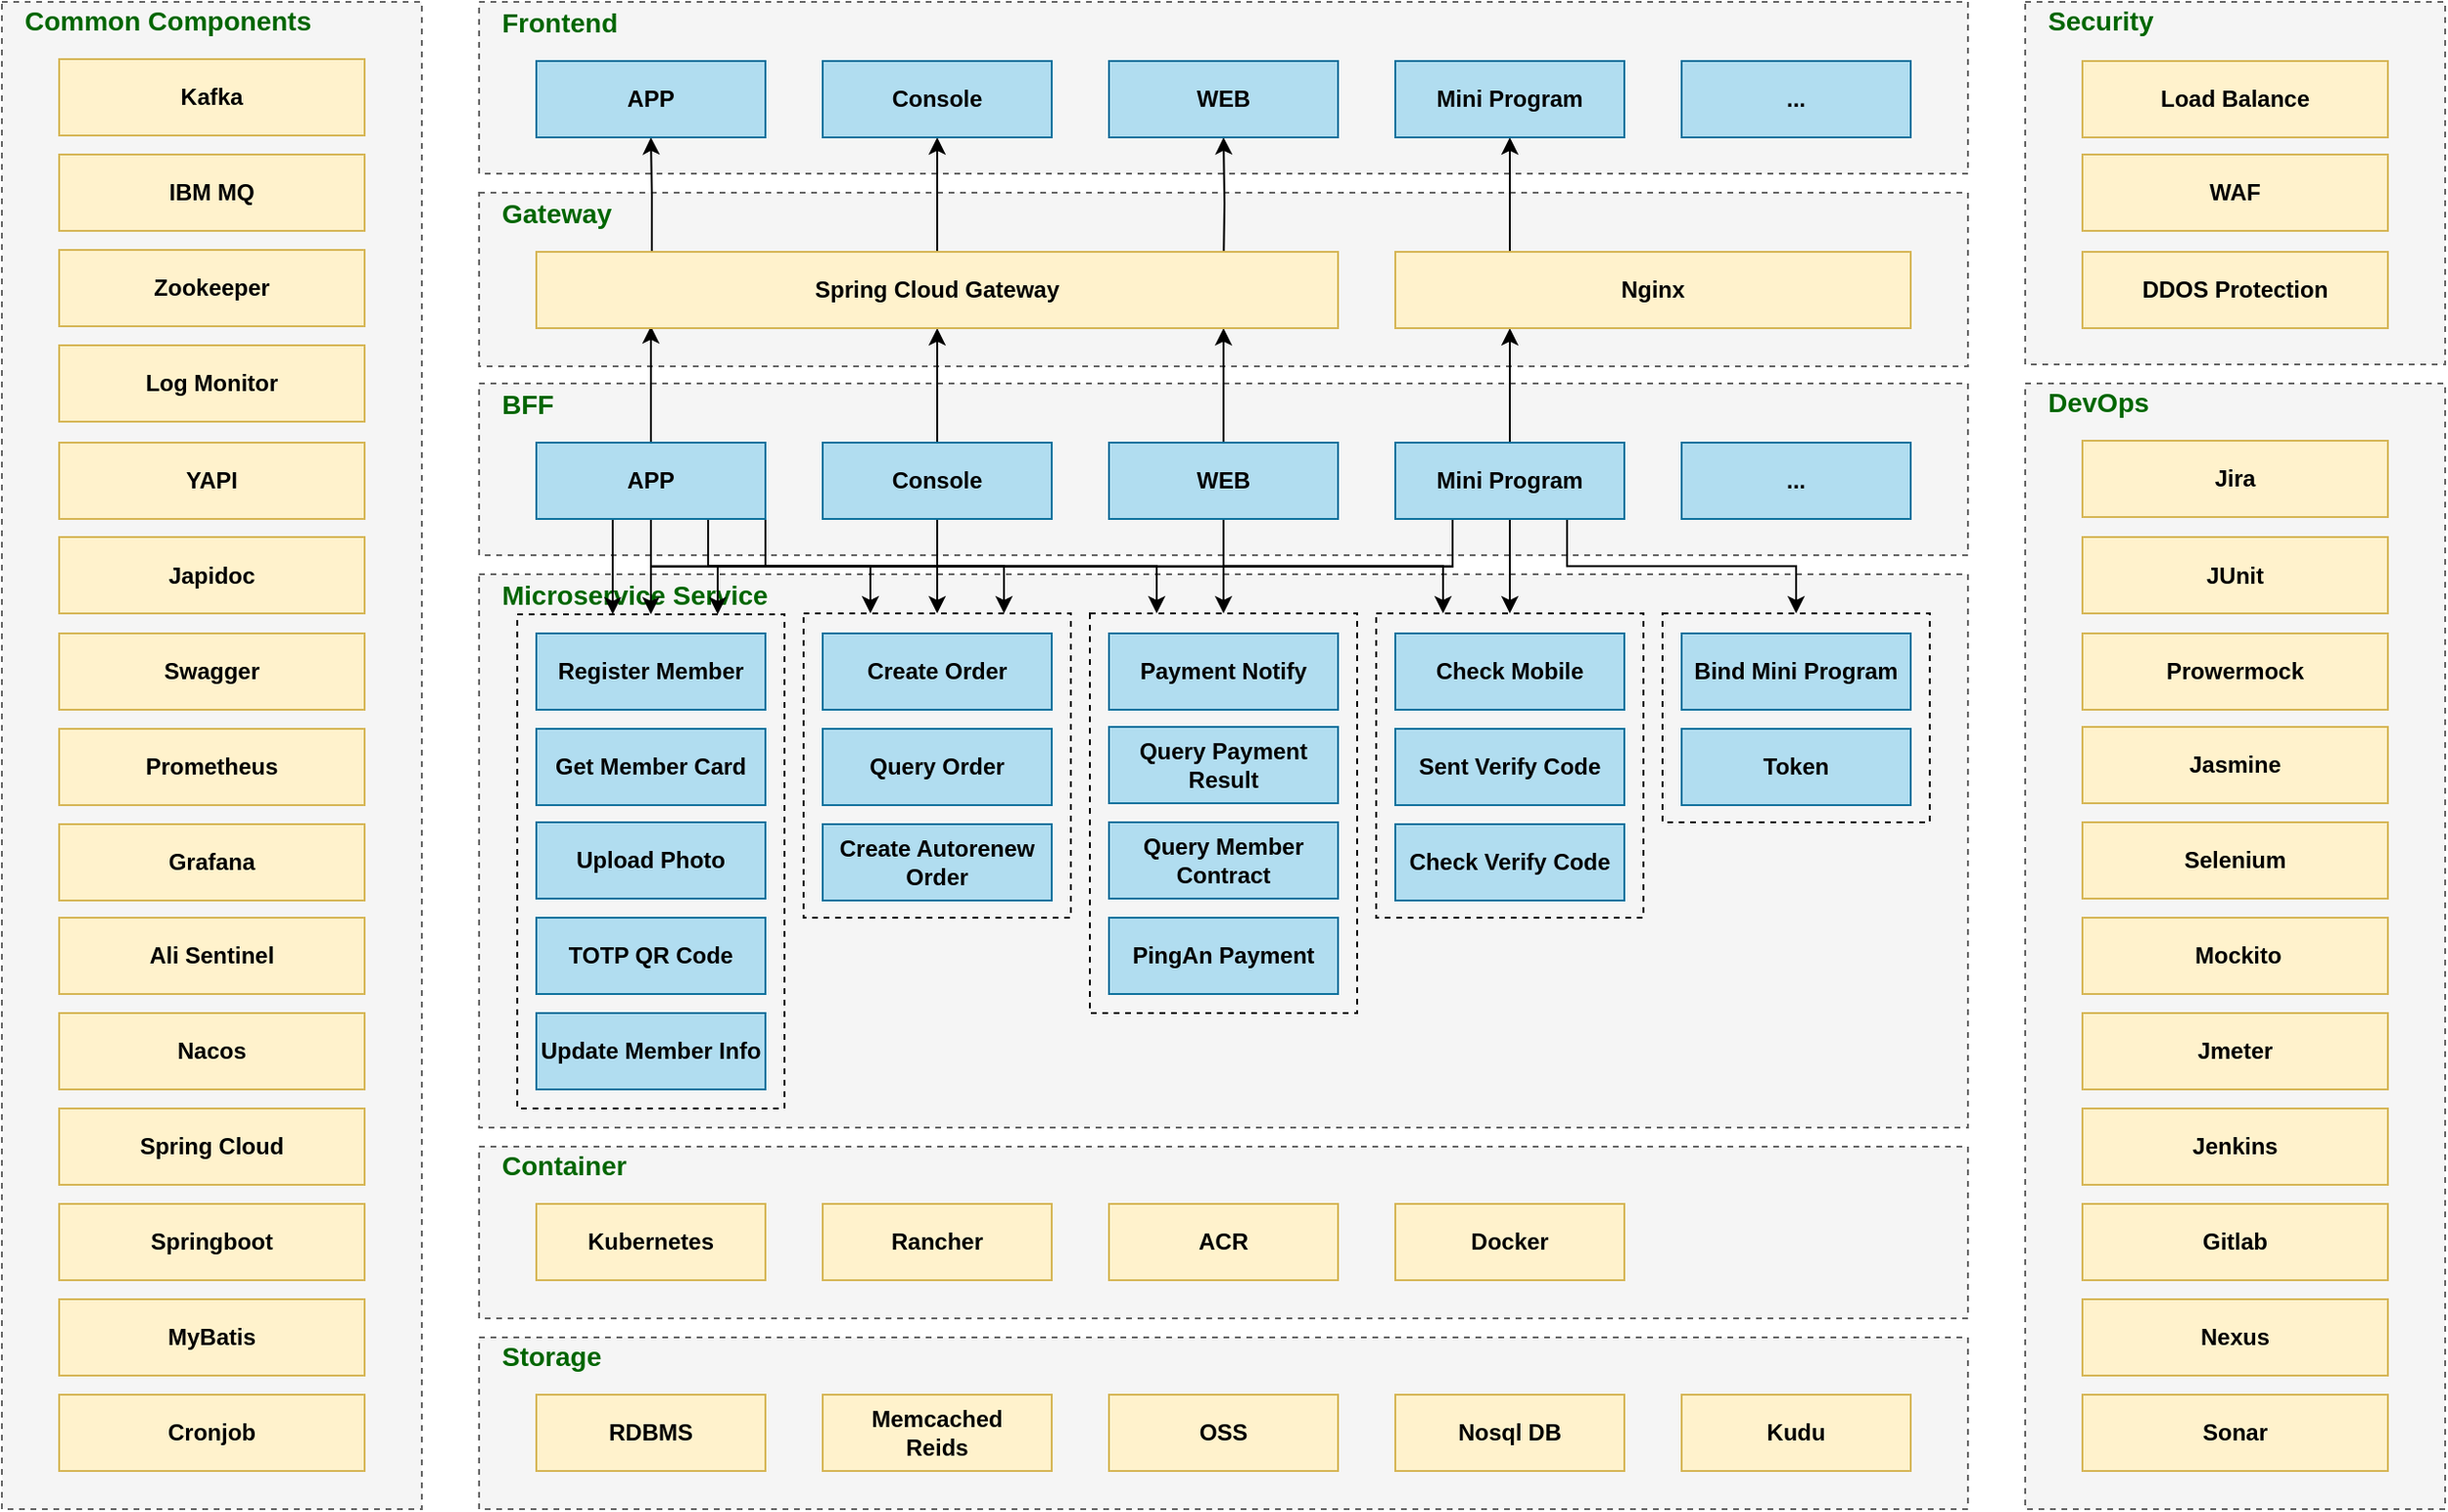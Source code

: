 <mxfile version="14.9.2" type="github">
  <diagram id="-clFvQGOc0EbCS_MQECn" name="Page-1">
    <mxGraphModel dx="1507" dy="982" grid="1" gridSize="10" guides="1" tooltips="1" connect="1" arrows="1" fold="1" page="1" pageScale="1" pageWidth="1600" pageHeight="900" math="0" shadow="0">
      <root>
        <mxCell id="0" />
        <mxCell id="1" parent="0" />
        <mxCell id="SsjOBEy4eEC3Mk91ywN4-42" value="" style="rounded=0;whiteSpace=wrap;html=1;strokeColor=#666666;fillColor=#f5f5f5;dashed=1;fontColor=#333333;" parent="1" vertex="1">
          <mxGeometry x="330" y="140" width="780" height="91" as="geometry" />
        </mxCell>
        <mxCell id="SsjOBEy4eEC3Mk91ywN4-48" value="" style="rounded=0;whiteSpace=wrap;html=1;strokeColor=#666666;fillColor=#f5f5f5;dashed=1;fontColor=#333333;" parent="1" vertex="1">
          <mxGeometry x="330" y="40" width="780" height="90" as="geometry" />
        </mxCell>
        <mxCell id="CHh8YNMnPuZF0Szk7Hqk-1" value="" style="rounded=0;whiteSpace=wrap;html=1;strokeColor=#666666;fillColor=#f5f5f5;dashed=1;fontColor=#333333;" vertex="1" parent="1">
          <mxGeometry x="80" y="40" width="220" height="790" as="geometry" />
        </mxCell>
        <mxCell id="SsjOBEy4eEC3Mk91ywN4-112" value="" style="rounded=0;whiteSpace=wrap;html=1;strokeColor=#666666;fillColor=#f5f5f5;dashed=1;fontColor=#333333;" parent="1" vertex="1">
          <mxGeometry x="1140" y="40" width="220" height="190" as="geometry" />
        </mxCell>
        <mxCell id="SsjOBEy4eEC3Mk91ywN4-19" value="" style="rounded=0;whiteSpace=wrap;html=1;strokeColor=#666666;fillColor=#f5f5f5;dashed=1;fontColor=#333333;" parent="1" vertex="1">
          <mxGeometry x="330" y="640" width="780" height="90" as="geometry" />
        </mxCell>
        <mxCell id="SsjOBEy4eEC3Mk91ywN4-12" value="" style="rounded=0;whiteSpace=wrap;html=1;strokeColor=#666666;fillColor=#f5f5f5;dashed=1;fontColor=#333333;" parent="1" vertex="1">
          <mxGeometry x="330" y="740" width="780" height="90" as="geometry" />
        </mxCell>
        <mxCell id="SsjOBEy4eEC3Mk91ywN4-1" value="RDBMS" style="rounded=0;whiteSpace=wrap;html=1;fillColor=#fff2cc;strokeColor=#d6b656;fontStyle=1" parent="1" vertex="1">
          <mxGeometry x="360" y="770" width="120" height="40" as="geometry" />
        </mxCell>
        <mxCell id="SsjOBEy4eEC3Mk91ywN4-2" value="Memcached&lt;br&gt;Reids" style="rounded=0;whiteSpace=wrap;html=1;fillColor=#fff2cc;strokeColor=#d6b656;fontStyle=1" parent="1" vertex="1">
          <mxGeometry x="510" y="770" width="120" height="40" as="geometry" />
        </mxCell>
        <mxCell id="SsjOBEy4eEC3Mk91ywN4-4" value="Nosql DB" style="rounded=0;whiteSpace=wrap;html=1;fillColor=#fff2cc;strokeColor=#d6b656;fontStyle=1" parent="1" vertex="1">
          <mxGeometry x="810" y="770" width="120" height="40" as="geometry" />
        </mxCell>
        <mxCell id="SsjOBEy4eEC3Mk91ywN4-5" value="OSS" style="rounded=0;whiteSpace=wrap;html=1;fillColor=#fff2cc;strokeColor=#d6b656;fontStyle=1" parent="1" vertex="1">
          <mxGeometry x="660" y="770" width="120" height="40" as="geometry" />
        </mxCell>
        <mxCell id="SsjOBEy4eEC3Mk91ywN4-9" value="WAF" style="rounded=0;whiteSpace=wrap;html=1;fillColor=#fff2cc;strokeColor=#d6b656;fontStyle=1" parent="1" vertex="1">
          <mxGeometry x="1170" y="120" width="160" height="40" as="geometry" />
        </mxCell>
        <mxCell id="SsjOBEy4eEC3Mk91ywN4-10" value="Load Balance" style="rounded=0;whiteSpace=wrap;html=1;fillColor=#fff2cc;strokeColor=#d6b656;fontStyle=1" parent="1" vertex="1">
          <mxGeometry x="1170" y="71" width="160" height="40" as="geometry" />
        </mxCell>
        <mxCell id="SsjOBEy4eEC3Mk91ywN4-14" value="Storage" style="text;html=1;strokeColor=none;fillColor=none;align=left;verticalAlign=middle;whiteSpace=wrap;rounded=0;dashed=1;textDirection=ltr;fontStyle=1;fontSize=14;fontColor=#006600;" parent="1" vertex="1">
          <mxGeometry x="340" y="740" width="100" height="20" as="geometry" />
        </mxCell>
        <mxCell id="SsjOBEy4eEC3Mk91ywN4-16" value="Kubernetes" style="rounded=0;whiteSpace=wrap;html=1;fillColor=#fff2cc;strokeColor=#d6b656;fontStyle=1" parent="1" vertex="1">
          <mxGeometry x="360" y="670" width="120" height="40" as="geometry" />
        </mxCell>
        <mxCell id="SsjOBEy4eEC3Mk91ywN4-17" value="Rancher" style="rounded=0;whiteSpace=wrap;html=1;fillColor=#fff2cc;strokeColor=#d6b656;fontStyle=1" parent="1" vertex="1">
          <mxGeometry x="510" y="670" width="120" height="40" as="geometry" />
        </mxCell>
        <mxCell id="SsjOBEy4eEC3Mk91ywN4-18" value="ACR" style="rounded=0;whiteSpace=wrap;html=1;fillColor=#fff2cc;strokeColor=#d6b656;fontStyle=1" parent="1" vertex="1">
          <mxGeometry x="660" y="670" width="120" height="40" as="geometry" />
        </mxCell>
        <mxCell id="SsjOBEy4eEC3Mk91ywN4-20" value="Container" style="text;html=1;strokeColor=none;fillColor=none;align=left;verticalAlign=middle;whiteSpace=wrap;rounded=0;dashed=1;textDirection=ltr;fontStyle=1;fontSize=14;fontColor=#006600;" parent="1" vertex="1">
          <mxGeometry x="340" y="640" width="100" height="20" as="geometry" />
        </mxCell>
        <mxCell id="SsjOBEy4eEC3Mk91ywN4-21" value="Nacos" style="rounded=0;whiteSpace=wrap;html=1;fillColor=#fff2cc;strokeColor=#d6b656;fontStyle=1" parent="1" vertex="1">
          <mxGeometry x="110" y="570" width="160" height="40" as="geometry" />
        </mxCell>
        <mxCell id="SsjOBEy4eEC3Mk91ywN4-22" value="Spring Cloud" style="rounded=0;whiteSpace=wrap;html=1;fillColor=#fff2cc;strokeColor=#d6b656;fontStyle=1" parent="1" vertex="1">
          <mxGeometry x="110" y="620" width="160" height="40" as="geometry" />
        </mxCell>
        <mxCell id="SsjOBEy4eEC3Mk91ywN4-23" value="Springboot" style="rounded=0;whiteSpace=wrap;html=1;fillColor=#fff2cc;strokeColor=#d6b656;fontStyle=1" parent="1" vertex="1">
          <mxGeometry x="110" y="670" width="160" height="40" as="geometry" />
        </mxCell>
        <mxCell id="SsjOBEy4eEC3Mk91ywN4-24" value="Ali Sentinel" style="rounded=0;whiteSpace=wrap;html=1;fillColor=#fff2cc;strokeColor=#d6b656;fontStyle=1" parent="1" vertex="1">
          <mxGeometry x="110" y="520" width="160" height="40" as="geometry" />
        </mxCell>
        <mxCell id="SsjOBEy4eEC3Mk91ywN4-28" value="" style="rounded=0;whiteSpace=wrap;html=1;strokeColor=#666666;fillColor=#f5f5f5;dashed=1;fontColor=#333333;" parent="1" vertex="1">
          <mxGeometry x="330" y="340" width="780" height="290" as="geometry" />
        </mxCell>
        <mxCell id="SsjOBEy4eEC3Mk91ywN4-29" value="Register Member" style="rounded=0;whiteSpace=wrap;html=1;fillColor=#b1ddf0;strokeColor=#10739e;fontStyle=1" parent="1" vertex="1">
          <mxGeometry x="360" y="371" width="120" height="40" as="geometry" />
        </mxCell>
        <mxCell id="SsjOBEy4eEC3Mk91ywN4-30" value="Create Order" style="rounded=0;whiteSpace=wrap;html=1;fillColor=#b1ddf0;strokeColor=#10739e;fontStyle=1" parent="1" vertex="1">
          <mxGeometry x="510" y="371" width="120" height="40" as="geometry" />
        </mxCell>
        <mxCell id="SsjOBEy4eEC3Mk91ywN4-31" value="Payment Notify" style="rounded=0;whiteSpace=wrap;html=1;fillColor=#b1ddf0;strokeColor=#10739e;fontStyle=1" parent="1" vertex="1">
          <mxGeometry x="660" y="371" width="120" height="40" as="geometry" />
        </mxCell>
        <mxCell id="SsjOBEy4eEC3Mk91ywN4-32" value="Check Mobile" style="rounded=0;whiteSpace=wrap;html=1;fillColor=#b1ddf0;strokeColor=#10739e;fontStyle=1" parent="1" vertex="1">
          <mxGeometry x="810" y="371" width="120" height="40" as="geometry" />
        </mxCell>
        <mxCell id="SsjOBEy4eEC3Mk91ywN4-33" value="Microservice Service" style="text;html=1;strokeColor=none;fillColor=none;align=left;verticalAlign=middle;whiteSpace=wrap;rounded=0;dashed=1;textDirection=ltr;fontStyle=1;fontSize=14;fontColor=#006600;" parent="1" vertex="1">
          <mxGeometry x="340" y="341" width="160" height="20" as="geometry" />
        </mxCell>
        <mxCell id="SsjOBEy4eEC3Mk91ywN4-34" value="Bind Mini Program" style="rounded=0;whiteSpace=wrap;html=1;fillColor=#b1ddf0;strokeColor=#10739e;fontStyle=1" parent="1" vertex="1">
          <mxGeometry x="960" y="371" width="120" height="40" as="geometry" />
        </mxCell>
        <mxCell id="SsjOBEy4eEC3Mk91ywN4-35" value="" style="rounded=0;whiteSpace=wrap;html=1;strokeColor=#666666;fillColor=#f5f5f5;dashed=1;fontColor=#333333;" parent="1" vertex="1">
          <mxGeometry x="330" y="240" width="780" height="90" as="geometry" />
        </mxCell>
        <mxCell id="CHh8YNMnPuZF0Szk7Hqk-27" value="" style="edgeStyle=orthogonalEdgeStyle;rounded=0;orthogonalLoop=1;jettySize=auto;html=1;" edge="1" parent="1" source="SsjOBEy4eEC3Mk91ywN4-36" target="CHh8YNMnPuZF0Szk7Hqk-20">
          <mxGeometry relative="1" as="geometry">
            <Array as="points">
              <mxPoint x="400" y="330" />
              <mxPoint x="400" y="330" />
            </Array>
          </mxGeometry>
        </mxCell>
        <mxCell id="CHh8YNMnPuZF0Szk7Hqk-29" style="edgeStyle=orthogonalEdgeStyle;rounded=0;orthogonalLoop=1;jettySize=auto;html=1;exitX=0.75;exitY=1;exitDx=0;exitDy=0;entryX=0.25;entryY=0;entryDx=0;entryDy=0;" edge="1" parent="1" source="SsjOBEy4eEC3Mk91ywN4-36" target="CHh8YNMnPuZF0Szk7Hqk-22">
          <mxGeometry relative="1" as="geometry" />
        </mxCell>
        <mxCell id="CHh8YNMnPuZF0Szk7Hqk-32" style="edgeStyle=orthogonalEdgeStyle;rounded=0;orthogonalLoop=1;jettySize=auto;html=1;exitX=1;exitY=1;exitDx=0;exitDy=0;entryX=0.25;entryY=0;entryDx=0;entryDy=0;" edge="1" parent="1" source="SsjOBEy4eEC3Mk91ywN4-36" target="CHh8YNMnPuZF0Szk7Hqk-24">
          <mxGeometry relative="1" as="geometry" />
        </mxCell>
        <mxCell id="CHh8YNMnPuZF0Szk7Hqk-36" style="edgeStyle=orthogonalEdgeStyle;rounded=0;orthogonalLoop=1;jettySize=auto;html=1;exitX=0.75;exitY=1;exitDx=0;exitDy=0;entryX=0.25;entryY=0;entryDx=0;entryDy=0;" edge="1" parent="1" source="SsjOBEy4eEC3Mk91ywN4-36" target="CHh8YNMnPuZF0Szk7Hqk-23">
          <mxGeometry relative="1" as="geometry" />
        </mxCell>
        <mxCell id="CHh8YNMnPuZF0Szk7Hqk-37" style="edgeStyle=orthogonalEdgeStyle;rounded=0;orthogonalLoop=1;jettySize=auto;html=1;exitX=0.5;exitY=1;exitDx=0;exitDy=0;entryX=0.75;entryY=0;entryDx=0;entryDy=0;" edge="1" parent="1" source="SsjOBEy4eEC3Mk91ywN4-36" target="CHh8YNMnPuZF0Szk7Hqk-22">
          <mxGeometry relative="1" as="geometry" />
        </mxCell>
        <mxCell id="CHh8YNMnPuZF0Szk7Hqk-40" value="" style="edgeStyle=orthogonalEdgeStyle;rounded=0;orthogonalLoop=1;jettySize=auto;html=1;" edge="1" parent="1" source="SsjOBEy4eEC3Mk91ywN4-36">
          <mxGeometry relative="1" as="geometry">
            <mxPoint x="420" y="210" as="targetPoint" />
          </mxGeometry>
        </mxCell>
        <mxCell id="SsjOBEy4eEC3Mk91ywN4-36" value="APP" style="rounded=0;whiteSpace=wrap;html=1;fillColor=#b1ddf0;strokeColor=#10739e;fontStyle=1" parent="1" vertex="1">
          <mxGeometry x="360" y="271" width="120" height="40" as="geometry" />
        </mxCell>
        <mxCell id="CHh8YNMnPuZF0Szk7Hqk-31" style="edgeStyle=orthogonalEdgeStyle;rounded=0;orthogonalLoop=1;jettySize=auto;html=1;exitX=0.5;exitY=1;exitDx=0;exitDy=0;entryX=0.5;entryY=0;entryDx=0;entryDy=0;" edge="1" parent="1" source="SsjOBEy4eEC3Mk91ywN4-37" target="CHh8YNMnPuZF0Szk7Hqk-22">
          <mxGeometry relative="1" as="geometry" />
        </mxCell>
        <mxCell id="CHh8YNMnPuZF0Szk7Hqk-38" value="" style="edgeStyle=orthogonalEdgeStyle;rounded=0;orthogonalLoop=1;jettySize=auto;html=1;" edge="1" parent="1" source="SsjOBEy4eEC3Mk91ywN4-37" target="SsjOBEy4eEC3Mk91ywN4-43">
          <mxGeometry relative="1" as="geometry" />
        </mxCell>
        <mxCell id="SsjOBEy4eEC3Mk91ywN4-37" value="Console" style="rounded=0;whiteSpace=wrap;html=1;fillColor=#b1ddf0;strokeColor=#10739e;fontStyle=1" parent="1" vertex="1">
          <mxGeometry x="510" y="271" width="120" height="40" as="geometry" />
        </mxCell>
        <mxCell id="CHh8YNMnPuZF0Szk7Hqk-42" value="" style="edgeStyle=orthogonalEdgeStyle;rounded=0;orthogonalLoop=1;jettySize=auto;html=1;" edge="1" parent="1" source="SsjOBEy4eEC3Mk91ywN4-38" target="SsjOBEy4eEC3Mk91ywN4-43">
          <mxGeometry relative="1" as="geometry">
            <mxPoint x="730" y="216" as="targetPoint" />
            <Array as="points">
              <mxPoint x="720" y="220" />
              <mxPoint x="720" y="220" />
            </Array>
          </mxGeometry>
        </mxCell>
        <mxCell id="CHh8YNMnPuZF0Szk7Hqk-52" style="edgeStyle=orthogonalEdgeStyle;rounded=0;orthogonalLoop=1;jettySize=auto;html=1;exitX=0.5;exitY=1;exitDx=0;exitDy=0;entryX=0.75;entryY=0;entryDx=0;entryDy=0;" edge="1" parent="1" source="SsjOBEy4eEC3Mk91ywN4-38" target="CHh8YNMnPuZF0Szk7Hqk-20">
          <mxGeometry relative="1" as="geometry" />
        </mxCell>
        <mxCell id="SsjOBEy4eEC3Mk91ywN4-38" value="WEB" style="rounded=0;whiteSpace=wrap;html=1;fillColor=#b1ddf0;strokeColor=#10739e;fontStyle=1" parent="1" vertex="1">
          <mxGeometry x="660" y="271" width="120" height="40" as="geometry" />
        </mxCell>
        <mxCell id="CHh8YNMnPuZF0Szk7Hqk-30" style="edgeStyle=orthogonalEdgeStyle;rounded=0;orthogonalLoop=1;jettySize=auto;html=1;exitX=0.25;exitY=1;exitDx=0;exitDy=0;entryX=0.5;entryY=0;entryDx=0;entryDy=0;" edge="1" parent="1" source="SsjOBEy4eEC3Mk91ywN4-39" target="CHh8YNMnPuZF0Szk7Hqk-20">
          <mxGeometry relative="1" as="geometry">
            <Array as="points">
              <mxPoint x="840" y="336" />
              <mxPoint x="420" y="336" />
            </Array>
          </mxGeometry>
        </mxCell>
        <mxCell id="CHh8YNMnPuZF0Szk7Hqk-33" style="edgeStyle=orthogonalEdgeStyle;rounded=0;orthogonalLoop=1;jettySize=auto;html=1;exitX=0.75;exitY=1;exitDx=0;exitDy=0;entryX=0.5;entryY=0;entryDx=0;entryDy=0;" edge="1" parent="1" source="SsjOBEy4eEC3Mk91ywN4-39" target="CHh8YNMnPuZF0Szk7Hqk-26">
          <mxGeometry relative="1" as="geometry" />
        </mxCell>
        <mxCell id="CHh8YNMnPuZF0Szk7Hqk-34" style="edgeStyle=orthogonalEdgeStyle;rounded=0;orthogonalLoop=1;jettySize=auto;html=1;exitX=0.5;exitY=1;exitDx=0;exitDy=0;" edge="1" parent="1" source="SsjOBEy4eEC3Mk91ywN4-39" target="CHh8YNMnPuZF0Szk7Hqk-24">
          <mxGeometry relative="1" as="geometry" />
        </mxCell>
        <mxCell id="CHh8YNMnPuZF0Szk7Hqk-35" style="edgeStyle=orthogonalEdgeStyle;rounded=0;orthogonalLoop=1;jettySize=auto;html=1;exitX=0.25;exitY=1;exitDx=0;exitDy=0;entryX=0.5;entryY=0;entryDx=0;entryDy=0;" edge="1" parent="1" source="SsjOBEy4eEC3Mk91ywN4-39" target="CHh8YNMnPuZF0Szk7Hqk-23">
          <mxGeometry relative="1" as="geometry" />
        </mxCell>
        <mxCell id="CHh8YNMnPuZF0Szk7Hqk-46" style="edgeStyle=orthogonalEdgeStyle;rounded=0;orthogonalLoop=1;jettySize=auto;html=1;exitX=0.5;exitY=0;exitDx=0;exitDy=0;" edge="1" parent="1" source="SsjOBEy4eEC3Mk91ywN4-39" target="SsjOBEy4eEC3Mk91ywN4-46">
          <mxGeometry relative="1" as="geometry">
            <Array as="points">
              <mxPoint x="870" y="230" />
              <mxPoint x="870" y="230" />
            </Array>
          </mxGeometry>
        </mxCell>
        <mxCell id="SsjOBEy4eEC3Mk91ywN4-39" value="Mini Program" style="rounded=0;whiteSpace=wrap;html=1;fillColor=#b1ddf0;strokeColor=#10739e;fontStyle=1" parent="1" vertex="1">
          <mxGeometry x="810" y="271" width="120" height="40" as="geometry" />
        </mxCell>
        <mxCell id="SsjOBEy4eEC3Mk91ywN4-40" value="BFF" style="text;html=1;strokeColor=none;fillColor=none;align=left;verticalAlign=middle;whiteSpace=wrap;rounded=0;dashed=1;textDirection=ltr;fontStyle=1;fontSize=14;fontColor=#006600;" parent="1" vertex="1">
          <mxGeometry x="340" y="241" width="100" height="20" as="geometry" />
        </mxCell>
        <mxCell id="SsjOBEy4eEC3Mk91ywN4-41" value="..." style="rounded=0;whiteSpace=wrap;html=1;fillColor=#b1ddf0;strokeColor=#10739e;fontStyle=1" parent="1" vertex="1">
          <mxGeometry x="960" y="271" width="120" height="40" as="geometry" />
        </mxCell>
        <mxCell id="CHh8YNMnPuZF0Szk7Hqk-39" style="edgeStyle=orthogonalEdgeStyle;rounded=0;orthogonalLoop=1;jettySize=auto;html=1;exitX=0.5;exitY=0;exitDx=0;exitDy=0;" edge="1" parent="1" source="SsjOBEy4eEC3Mk91ywN4-43" target="SsjOBEy4eEC3Mk91ywN4-50">
          <mxGeometry relative="1" as="geometry" />
        </mxCell>
        <mxCell id="CHh8YNMnPuZF0Szk7Hqk-41" style="edgeStyle=orthogonalEdgeStyle;rounded=0;orthogonalLoop=1;jettySize=auto;html=1;exitX=0.144;exitY=-0.014;exitDx=0;exitDy=0;entryX=0.5;entryY=1;entryDx=0;entryDy=0;exitPerimeter=0;" edge="1" parent="1" source="SsjOBEy4eEC3Mk91ywN4-43" target="SsjOBEy4eEC3Mk91ywN4-49">
          <mxGeometry relative="1" as="geometry">
            <Array as="points" />
          </mxGeometry>
        </mxCell>
        <mxCell id="CHh8YNMnPuZF0Szk7Hqk-45" style="edgeStyle=orthogonalEdgeStyle;rounded=0;orthogonalLoop=1;jettySize=auto;html=1;entryX=0.5;entryY=1;entryDx=0;entryDy=0;" edge="1" parent="1" target="SsjOBEy4eEC3Mk91ywN4-51">
          <mxGeometry relative="1" as="geometry">
            <mxPoint x="720" y="180" as="sourcePoint" />
          </mxGeometry>
        </mxCell>
        <mxCell id="SsjOBEy4eEC3Mk91ywN4-43" value="Spring Cloud Gateway" style="rounded=0;whiteSpace=wrap;html=1;fillColor=#fff2cc;strokeColor=#d6b656;fontStyle=1" parent="1" vertex="1">
          <mxGeometry x="360" y="171" width="420" height="40" as="geometry" />
        </mxCell>
        <mxCell id="CHh8YNMnPuZF0Szk7Hqk-47" style="edgeStyle=orthogonalEdgeStyle;rounded=0;orthogonalLoop=1;jettySize=auto;html=1;exitX=0.25;exitY=0;exitDx=0;exitDy=0;" edge="1" parent="1" source="SsjOBEy4eEC3Mk91ywN4-46" target="SsjOBEy4eEC3Mk91ywN4-52">
          <mxGeometry relative="1" as="geometry">
            <Array as="points">
              <mxPoint x="870" y="171" />
            </Array>
          </mxGeometry>
        </mxCell>
        <mxCell id="SsjOBEy4eEC3Mk91ywN4-46" value="Nginx" style="rounded=0;whiteSpace=wrap;html=1;fillColor=#fff2cc;strokeColor=#d6b656;fontStyle=1" parent="1" vertex="1">
          <mxGeometry x="810" y="171" width="270" height="40" as="geometry" />
        </mxCell>
        <mxCell id="SsjOBEy4eEC3Mk91ywN4-47" value="Gateway" style="text;html=1;strokeColor=none;fillColor=none;align=left;verticalAlign=middle;whiteSpace=wrap;rounded=0;dashed=1;textDirection=ltr;fontStyle=1;fontSize=14;fontColor=#006600;" parent="1" vertex="1">
          <mxGeometry x="340" y="141" width="100" height="20" as="geometry" />
        </mxCell>
        <mxCell id="SsjOBEy4eEC3Mk91ywN4-49" value="APP" style="rounded=0;whiteSpace=wrap;html=1;fillColor=#b1ddf0;strokeColor=#10739e;fontStyle=1" parent="1" vertex="1">
          <mxGeometry x="360" y="71" width="120" height="40" as="geometry" />
        </mxCell>
        <mxCell id="SsjOBEy4eEC3Mk91ywN4-50" value="Console" style="rounded=0;whiteSpace=wrap;html=1;fillColor=#b1ddf0;strokeColor=#10739e;fontStyle=1" parent="1" vertex="1">
          <mxGeometry x="510" y="71" width="120" height="40" as="geometry" />
        </mxCell>
        <mxCell id="SsjOBEy4eEC3Mk91ywN4-51" value="WEB" style="rounded=0;whiteSpace=wrap;html=1;fillColor=#b1ddf0;strokeColor=#10739e;fontStyle=1" parent="1" vertex="1">
          <mxGeometry x="660" y="71" width="120" height="40" as="geometry" />
        </mxCell>
        <mxCell id="SsjOBEy4eEC3Mk91ywN4-52" value="Mini Program" style="rounded=0;whiteSpace=wrap;html=1;fillColor=#b1ddf0;strokeColor=#10739e;fontStyle=1" parent="1" vertex="1">
          <mxGeometry x="810" y="71" width="120" height="40" as="geometry" />
        </mxCell>
        <mxCell id="SsjOBEy4eEC3Mk91ywN4-53" value="Frontend" style="text;html=1;strokeColor=none;fillColor=none;align=left;verticalAlign=middle;whiteSpace=wrap;rounded=0;dashed=1;textDirection=ltr;fontStyle=1;fontSize=14;fontColor=#006600;" parent="1" vertex="1">
          <mxGeometry x="340" y="41" width="100" height="20" as="geometry" />
        </mxCell>
        <mxCell id="SsjOBEy4eEC3Mk91ywN4-54" value="..." style="rounded=0;whiteSpace=wrap;html=1;fillColor=#b1ddf0;strokeColor=#10739e;fontStyle=1" parent="1" vertex="1">
          <mxGeometry x="960" y="71" width="120" height="40" as="geometry" />
        </mxCell>
        <mxCell id="SsjOBEy4eEC3Mk91ywN4-106" value="YAPI" style="rounded=0;whiteSpace=wrap;html=1;fillColor=#fff2cc;strokeColor=#d6b656;fontStyle=1" parent="1" vertex="1">
          <mxGeometry x="110" y="271" width="160" height="40" as="geometry" />
        </mxCell>
        <mxCell id="SsjOBEy4eEC3Mk91ywN4-108" value="Japidoc" style="rounded=0;whiteSpace=wrap;html=1;fillColor=#fff2cc;strokeColor=#d6b656;fontStyle=1" parent="1" vertex="1">
          <mxGeometry x="110" y="320.5" width="160" height="40" as="geometry" />
        </mxCell>
        <mxCell id="SsjOBEy4eEC3Mk91ywN4-109" value="Cronjob" style="rounded=0;whiteSpace=wrap;html=1;fillColor=#fff2cc;strokeColor=#d6b656;fontStyle=1" parent="1" vertex="1">
          <mxGeometry x="110" y="770" width="160" height="40" as="geometry" />
        </mxCell>
        <mxCell id="SsjOBEy4eEC3Mk91ywN4-110" value="Prometheus" style="rounded=0;whiteSpace=wrap;html=1;fillColor=#fff2cc;strokeColor=#d6b656;fontStyle=1" parent="1" vertex="1">
          <mxGeometry x="110" y="421" width="160" height="40" as="geometry" />
        </mxCell>
        <mxCell id="SsjOBEy4eEC3Mk91ywN4-111" value="Grafana" style="rounded=0;whiteSpace=wrap;html=1;fillColor=#fff2cc;strokeColor=#d6b656;fontStyle=1" parent="1" vertex="1">
          <mxGeometry x="110" y="471" width="160" height="40" as="geometry" />
        </mxCell>
        <mxCell id="SsjOBEy4eEC3Mk91ywN4-113" value="Security" style="text;html=1;strokeColor=none;fillColor=none;align=left;verticalAlign=middle;whiteSpace=wrap;rounded=0;dashed=1;textDirection=ltr;fontStyle=1;fontSize=14;fontColor=#006600;" parent="1" vertex="1">
          <mxGeometry x="1150" y="40" width="170" height="20" as="geometry" />
        </mxCell>
        <mxCell id="SsjOBEy4eEC3Mk91ywN4-114" value="" style="rounded=0;whiteSpace=wrap;html=1;strokeColor=#666666;fillColor=#f5f5f5;dashed=1;fontColor=#333333;" parent="1" vertex="1">
          <mxGeometry x="1140" y="240" width="220" height="590" as="geometry" />
        </mxCell>
        <mxCell id="SsjOBEy4eEC3Mk91ywN4-115" value="Jira" style="rounded=0;whiteSpace=wrap;html=1;fillColor=#fff2cc;strokeColor=#d6b656;fontStyle=1" parent="1" vertex="1">
          <mxGeometry x="1170" y="270" width="160" height="40" as="geometry" />
        </mxCell>
        <mxCell id="SsjOBEy4eEC3Mk91ywN4-116" value="Jasmine" style="rounded=0;whiteSpace=wrap;html=1;fillColor=#fff2cc;strokeColor=#d6b656;fontStyle=1" parent="1" vertex="1">
          <mxGeometry x="1170" y="420" width="160" height="40" as="geometry" />
        </mxCell>
        <mxCell id="SsjOBEy4eEC3Mk91ywN4-117" value="Selenium" style="rounded=0;whiteSpace=wrap;html=1;fillColor=#fff2cc;strokeColor=#d6b656;fontStyle=1" parent="1" vertex="1">
          <mxGeometry x="1170" y="470" width="160" height="40" as="geometry" />
        </mxCell>
        <mxCell id="SsjOBEy4eEC3Mk91ywN4-118" value="&amp;nbsp;Mockito" style="rounded=0;whiteSpace=wrap;html=1;fillColor=#fff2cc;strokeColor=#d6b656;fontStyle=1" parent="1" vertex="1">
          <mxGeometry x="1170" y="520" width="160" height="40" as="geometry" />
        </mxCell>
        <mxCell id="SsjOBEy4eEC3Mk91ywN4-119" value="Jenkins" style="rounded=0;whiteSpace=wrap;html=1;fillColor=#fff2cc;strokeColor=#d6b656;fontStyle=1" parent="1" vertex="1">
          <mxGeometry x="1170" y="620" width="160" height="40" as="geometry" />
        </mxCell>
        <mxCell id="SsjOBEy4eEC3Mk91ywN4-120" value="DevOps" style="text;html=1;strokeColor=none;fillColor=none;align=left;verticalAlign=middle;whiteSpace=wrap;rounded=0;dashed=1;textDirection=ltr;fontStyle=1;fontSize=14;fontColor=#006600;" parent="1" vertex="1">
          <mxGeometry x="1150" y="240" width="170" height="20" as="geometry" />
        </mxCell>
        <mxCell id="SsjOBEy4eEC3Mk91ywN4-121" value="Gitlab" style="rounded=0;whiteSpace=wrap;html=1;fillColor=#fff2cc;strokeColor=#d6b656;fontStyle=1" parent="1" vertex="1">
          <mxGeometry x="1170" y="670" width="160" height="40" as="geometry" />
        </mxCell>
        <mxCell id="SsjOBEy4eEC3Mk91ywN4-122" value="Nexus" style="rounded=0;whiteSpace=wrap;html=1;fillColor=#fff2cc;strokeColor=#d6b656;fontStyle=1" parent="1" vertex="1">
          <mxGeometry x="1170" y="720" width="160" height="40" as="geometry" />
        </mxCell>
        <mxCell id="SsjOBEy4eEC3Mk91ywN4-123" value="Sonar" style="rounded=0;whiteSpace=wrap;html=1;fillColor=#fff2cc;strokeColor=#d6b656;fontStyle=1" parent="1" vertex="1">
          <mxGeometry x="1170" y="770" width="160" height="40" as="geometry" />
        </mxCell>
        <mxCell id="SsjOBEy4eEC3Mk91ywN4-125" value="Jmeter" style="rounded=0;whiteSpace=wrap;html=1;fillColor=#fff2cc;strokeColor=#d6b656;fontStyle=1" parent="1" vertex="1">
          <mxGeometry x="1170" y="570" width="160" height="40" as="geometry" />
        </mxCell>
        <mxCell id="CHh8YNMnPuZF0Szk7Hqk-2" value="Kafka" style="rounded=0;whiteSpace=wrap;html=1;fillColor=#fff2cc;strokeColor=#d6b656;fontStyle=1" vertex="1" parent="1">
          <mxGeometry x="110" y="70" width="160" height="40" as="geometry" />
        </mxCell>
        <mxCell id="CHh8YNMnPuZF0Szk7Hqk-3" value="IBM MQ" style="rounded=0;whiteSpace=wrap;html=1;fillColor=#fff2cc;strokeColor=#d6b656;fontStyle=1" vertex="1" parent="1">
          <mxGeometry x="110" y="120" width="160" height="40" as="geometry" />
        </mxCell>
        <mxCell id="CHh8YNMnPuZF0Szk7Hqk-4" value="Zookeeper" style="rounded=0;whiteSpace=wrap;html=1;fillColor=#fff2cc;strokeColor=#d6b656;fontStyle=1" vertex="1" parent="1">
          <mxGeometry x="110" y="170" width="160" height="40" as="geometry" />
        </mxCell>
        <mxCell id="CHh8YNMnPuZF0Szk7Hqk-5" value="Log Monitor" style="rounded=0;whiteSpace=wrap;html=1;fillColor=#fff2cc;strokeColor=#d6b656;fontStyle=1" vertex="1" parent="1">
          <mxGeometry x="110" y="220" width="160" height="40" as="geometry" />
        </mxCell>
        <mxCell id="CHh8YNMnPuZF0Szk7Hqk-7" value="Common Components" style="text;html=1;strokeColor=none;fillColor=none;align=left;verticalAlign=middle;whiteSpace=wrap;rounded=0;dashed=1;textDirection=ltr;fontStyle=1;fontSize=14;fontColor=#006600;" vertex="1" parent="1">
          <mxGeometry x="90" y="40" width="170" height="20" as="geometry" />
        </mxCell>
        <mxCell id="CHh8YNMnPuZF0Szk7Hqk-8" value="Kudu" style="rounded=0;whiteSpace=wrap;html=1;fillColor=#fff2cc;strokeColor=#d6b656;fontStyle=1" vertex="1" parent="1">
          <mxGeometry x="960" y="770" width="120" height="40" as="geometry" />
        </mxCell>
        <mxCell id="CHh8YNMnPuZF0Szk7Hqk-9" value="Sent Verify Code" style="rounded=0;whiteSpace=wrap;html=1;fillColor=#b1ddf0;strokeColor=#10739e;fontStyle=1" vertex="1" parent="1">
          <mxGeometry x="810" y="421" width="120" height="40" as="geometry" />
        </mxCell>
        <mxCell id="CHh8YNMnPuZF0Szk7Hqk-10" value="Check Verify Code" style="rounded=0;whiteSpace=wrap;html=1;fillColor=#b1ddf0;strokeColor=#10739e;fontStyle=1" vertex="1" parent="1">
          <mxGeometry x="810" y="471" width="120" height="40" as="geometry" />
        </mxCell>
        <mxCell id="CHh8YNMnPuZF0Szk7Hqk-11" value="Get Member Card" style="rounded=0;whiteSpace=wrap;html=1;fillColor=#b1ddf0;strokeColor=#10739e;fontStyle=1" vertex="1" parent="1">
          <mxGeometry x="360" y="421" width="120" height="40" as="geometry" />
        </mxCell>
        <mxCell id="CHh8YNMnPuZF0Szk7Hqk-12" value="Query Payment Result" style="rounded=0;whiteSpace=wrap;html=1;fillColor=#b1ddf0;strokeColor=#10739e;fontStyle=1" vertex="1" parent="1">
          <mxGeometry x="660" y="420" width="120" height="40" as="geometry" />
        </mxCell>
        <mxCell id="CHh8YNMnPuZF0Szk7Hqk-13" value="Upload Photo" style="rounded=0;whiteSpace=wrap;html=1;fillColor=#b1ddf0;strokeColor=#10739e;fontStyle=1" vertex="1" parent="1">
          <mxGeometry x="360" y="470" width="120" height="40" as="geometry" />
        </mxCell>
        <mxCell id="CHh8YNMnPuZF0Szk7Hqk-14" value="Query Order" style="rounded=0;whiteSpace=wrap;html=1;fillColor=#b1ddf0;strokeColor=#10739e;fontStyle=1" vertex="1" parent="1">
          <mxGeometry x="510" y="421" width="120" height="40" as="geometry" />
        </mxCell>
        <mxCell id="CHh8YNMnPuZF0Szk7Hqk-15" value="Create Autorenew Order" style="rounded=0;whiteSpace=wrap;html=1;fillColor=#b1ddf0;strokeColor=#10739e;fontStyle=1" vertex="1" parent="1">
          <mxGeometry x="510" y="471" width="120" height="40" as="geometry" />
        </mxCell>
        <mxCell id="CHh8YNMnPuZF0Szk7Hqk-16" value="Query Member Contract" style="rounded=0;whiteSpace=wrap;html=1;fillColor=#b1ddf0;strokeColor=#10739e;fontStyle=1" vertex="1" parent="1">
          <mxGeometry x="660" y="470" width="120" height="40" as="geometry" />
        </mxCell>
        <mxCell id="CHh8YNMnPuZF0Szk7Hqk-17" value="TOTP QR Code" style="rounded=0;whiteSpace=wrap;html=1;fillColor=#b1ddf0;strokeColor=#10739e;fontStyle=1" vertex="1" parent="1">
          <mxGeometry x="360" y="520" width="120" height="40" as="geometry" />
        </mxCell>
        <mxCell id="CHh8YNMnPuZF0Szk7Hqk-18" value="Update Member Info" style="rounded=0;whiteSpace=wrap;html=1;fillColor=#b1ddf0;strokeColor=#10739e;fontStyle=1" vertex="1" parent="1">
          <mxGeometry x="360" y="570" width="120" height="40" as="geometry" />
        </mxCell>
        <mxCell id="CHh8YNMnPuZF0Szk7Hqk-19" value="PingAn Payment" style="rounded=0;whiteSpace=wrap;html=1;fillColor=#b1ddf0;strokeColor=#10739e;fontStyle=1" vertex="1" parent="1">
          <mxGeometry x="660" y="520" width="120" height="40" as="geometry" />
        </mxCell>
        <mxCell id="CHh8YNMnPuZF0Szk7Hqk-20" value="" style="rounded=0;whiteSpace=wrap;html=1;fillColor=none;dashed=1;" vertex="1" parent="1">
          <mxGeometry x="350" y="361" width="140" height="259" as="geometry" />
        </mxCell>
        <mxCell id="CHh8YNMnPuZF0Szk7Hqk-22" value="" style="rounded=0;whiteSpace=wrap;html=1;fillColor=none;dashed=1;" vertex="1" parent="1">
          <mxGeometry x="500" y="360.5" width="140" height="159.5" as="geometry" />
        </mxCell>
        <mxCell id="CHh8YNMnPuZF0Szk7Hqk-23" value="" style="rounded=0;whiteSpace=wrap;html=1;fillColor=none;dashed=1;" vertex="1" parent="1">
          <mxGeometry x="650" y="360.5" width="140" height="209.5" as="geometry" />
        </mxCell>
        <mxCell id="CHh8YNMnPuZF0Szk7Hqk-24" value="" style="rounded=0;whiteSpace=wrap;html=1;fillColor=none;dashed=1;" vertex="1" parent="1">
          <mxGeometry x="800" y="360.5" width="140" height="159.5" as="geometry" />
        </mxCell>
        <mxCell id="CHh8YNMnPuZF0Szk7Hqk-25" value="Token" style="rounded=0;whiteSpace=wrap;html=1;fillColor=#b1ddf0;strokeColor=#10739e;fontStyle=1" vertex="1" parent="1">
          <mxGeometry x="960" y="421" width="120" height="40" as="geometry" />
        </mxCell>
        <mxCell id="CHh8YNMnPuZF0Szk7Hqk-26" value="" style="rounded=0;whiteSpace=wrap;html=1;fillColor=none;dashed=1;" vertex="1" parent="1">
          <mxGeometry x="950" y="360.5" width="140" height="109.5" as="geometry" />
        </mxCell>
        <mxCell id="CHh8YNMnPuZF0Szk7Hqk-48" value="JUnit" style="rounded=0;whiteSpace=wrap;html=1;fillColor=#fff2cc;strokeColor=#d6b656;fontStyle=1" vertex="1" parent="1">
          <mxGeometry x="1170" y="320.5" width="160" height="40" as="geometry" />
        </mxCell>
        <mxCell id="CHh8YNMnPuZF0Szk7Hqk-49" value="Prowermock" style="rounded=0;whiteSpace=wrap;html=1;fillColor=#fff2cc;strokeColor=#d6b656;fontStyle=1" vertex="1" parent="1">
          <mxGeometry x="1170" y="371" width="160" height="40" as="geometry" />
        </mxCell>
        <mxCell id="CHh8YNMnPuZF0Szk7Hqk-53" value="DDOS Protection" style="rounded=0;whiteSpace=wrap;html=1;fillColor=#fff2cc;strokeColor=#d6b656;fontStyle=1" vertex="1" parent="1">
          <mxGeometry x="1170" y="171" width="160" height="40" as="geometry" />
        </mxCell>
        <mxCell id="CHh8YNMnPuZF0Szk7Hqk-54" value="Swagger" style="rounded=0;whiteSpace=wrap;html=1;fillColor=#fff2cc;strokeColor=#d6b656;fontStyle=1" vertex="1" parent="1">
          <mxGeometry x="110" y="371" width="160" height="40" as="geometry" />
        </mxCell>
        <mxCell id="CHh8YNMnPuZF0Szk7Hqk-55" value="MyBatis" style="rounded=0;whiteSpace=wrap;html=1;fillColor=#fff2cc;strokeColor=#d6b656;fontStyle=1" vertex="1" parent="1">
          <mxGeometry x="110" y="720" width="160" height="40" as="geometry" />
        </mxCell>
        <mxCell id="CHh8YNMnPuZF0Szk7Hqk-56" value="Docker" style="rounded=0;whiteSpace=wrap;html=1;fillColor=#fff2cc;strokeColor=#d6b656;fontStyle=1" vertex="1" parent="1">
          <mxGeometry x="810" y="670" width="120" height="40" as="geometry" />
        </mxCell>
      </root>
    </mxGraphModel>
  </diagram>
</mxfile>
